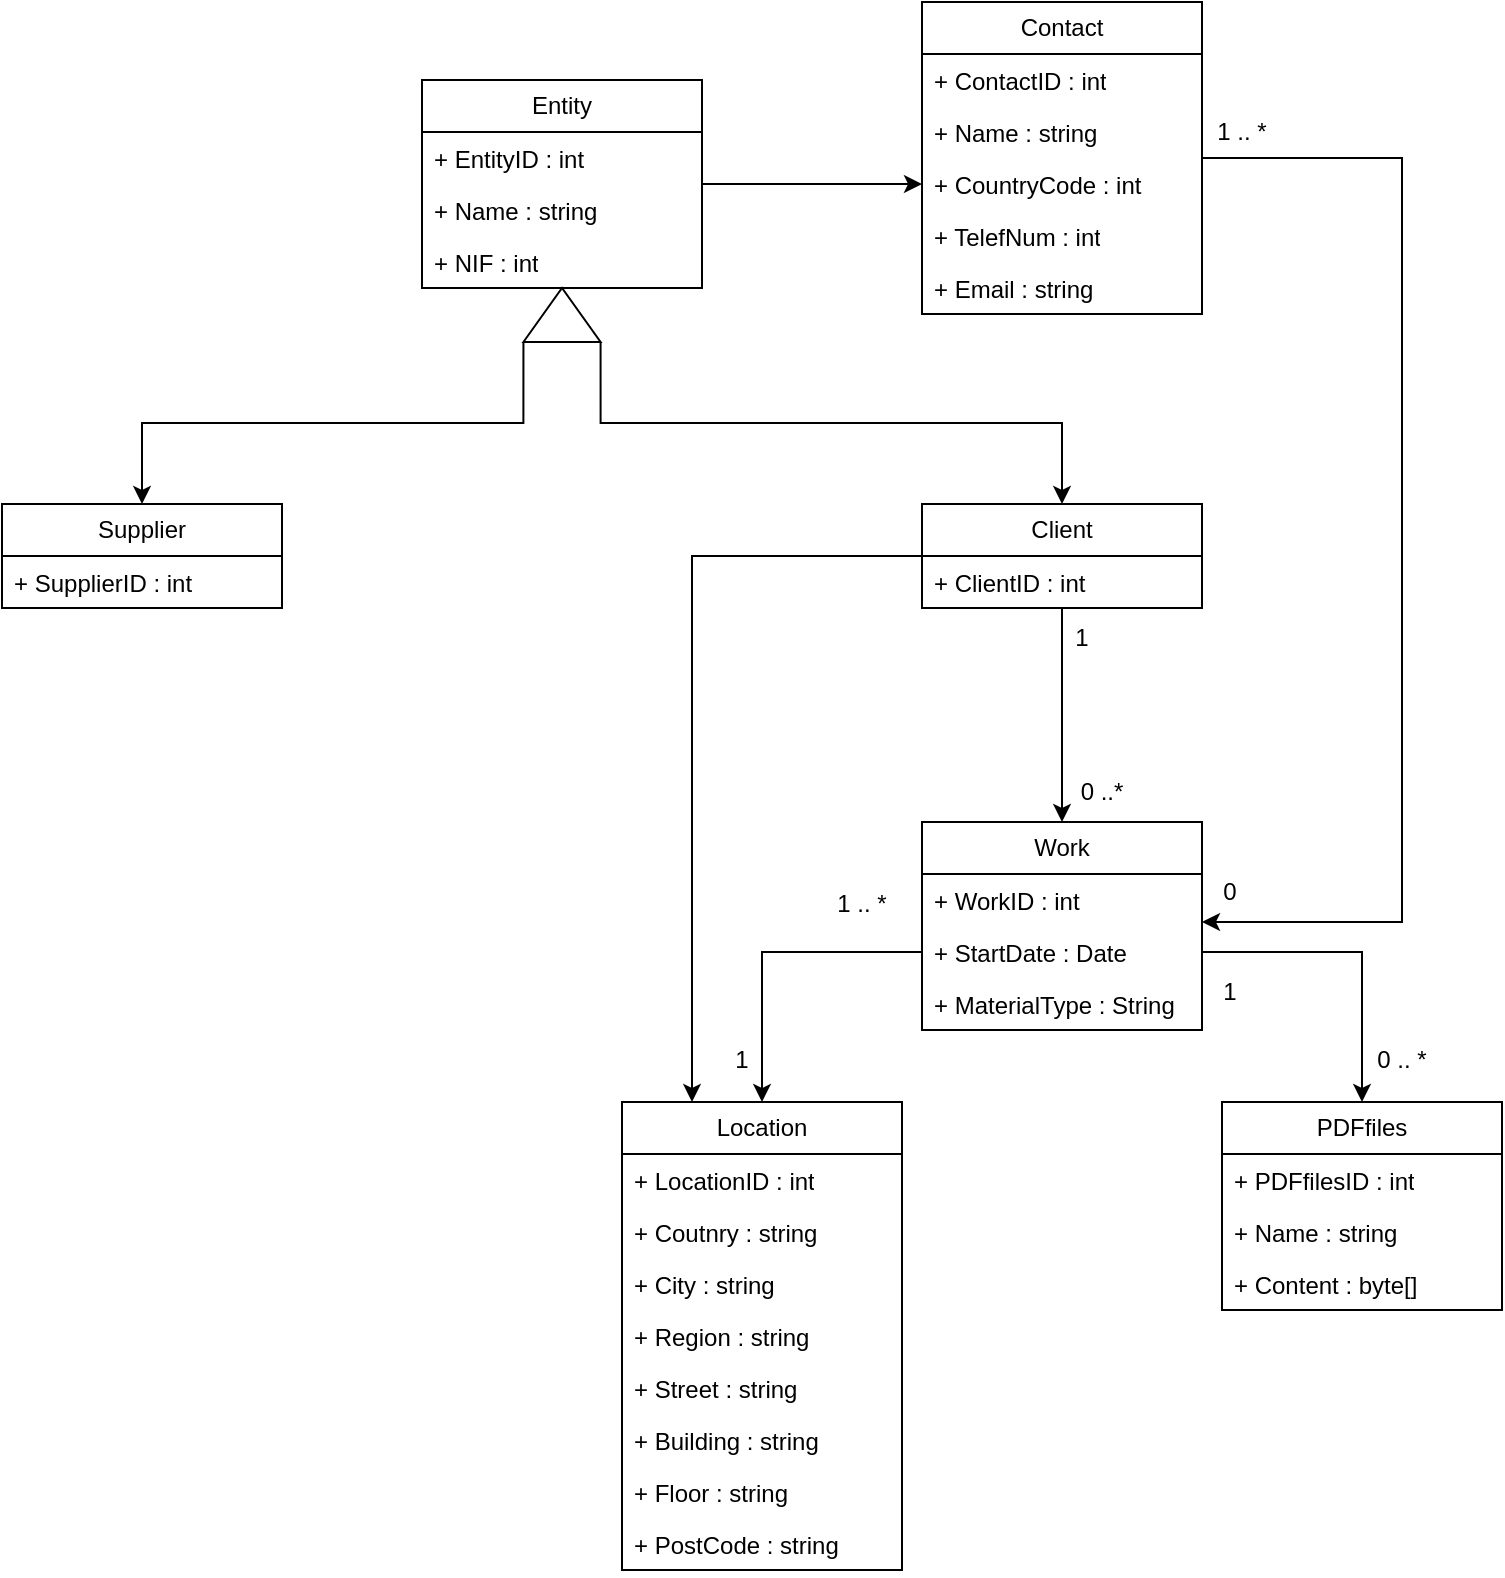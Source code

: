 <mxfile version="26.0.11">
  <diagram id="C5RBs43oDa-KdzZeNtuy" name="Page-1">
    <mxGraphModel dx="1444" dy="793" grid="1" gridSize="10" guides="1" tooltips="1" connect="1" arrows="1" fold="1" page="1" pageScale="1" pageWidth="1169" pageHeight="827" math="0" shadow="0">
      <root>
        <mxCell id="WIyWlLk6GJQsqaUBKTNV-0" />
        <mxCell id="WIyWlLk6GJQsqaUBKTNV-1" parent="WIyWlLk6GJQsqaUBKTNV-0" />
        <mxCell id="I29EygFxFEiByjkY5xdz-70" style="edgeStyle=orthogonalEdgeStyle;rounded=0;orthogonalLoop=1;jettySize=auto;html=1;" edge="1" parent="WIyWlLk6GJQsqaUBKTNV-1" source="I29EygFxFEiByjkY5xdz-0">
          <mxGeometry relative="1" as="geometry">
            <mxPoint x="880" y="480" as="targetPoint" />
            <Array as="points">
              <mxPoint x="980" y="98" />
              <mxPoint x="980" y="480" />
              <mxPoint x="880" y="480" />
            </Array>
          </mxGeometry>
        </mxCell>
        <mxCell id="I29EygFxFEiByjkY5xdz-0" value="Contact" style="swimlane;fontStyle=0;childLayout=stackLayout;horizontal=1;startSize=26;fillColor=none;horizontalStack=0;resizeParent=1;resizeParentMax=0;resizeLast=0;collapsible=1;marginBottom=0;whiteSpace=wrap;html=1;" vertex="1" parent="WIyWlLk6GJQsqaUBKTNV-1">
          <mxGeometry x="740" y="20" width="140" height="156" as="geometry" />
        </mxCell>
        <mxCell id="I29EygFxFEiByjkY5xdz-1" value="&lt;div&gt;+ ContactID : int&lt;/div&gt;&lt;div&gt;&lt;br&gt;&lt;/div&gt;" style="text;strokeColor=none;fillColor=none;align=left;verticalAlign=top;spacingLeft=4;spacingRight=4;overflow=hidden;rotatable=0;points=[[0,0.5],[1,0.5]];portConstraint=eastwest;whiteSpace=wrap;html=1;" vertex="1" parent="I29EygFxFEiByjkY5xdz-0">
          <mxGeometry y="26" width="140" height="26" as="geometry" />
        </mxCell>
        <mxCell id="I29EygFxFEiByjkY5xdz-2" value="+ Name : string" style="text;strokeColor=none;fillColor=none;align=left;verticalAlign=top;spacingLeft=4;spacingRight=4;overflow=hidden;rotatable=0;points=[[0,0.5],[1,0.5]];portConstraint=eastwest;whiteSpace=wrap;html=1;" vertex="1" parent="I29EygFxFEiByjkY5xdz-0">
          <mxGeometry y="52" width="140" height="26" as="geometry" />
        </mxCell>
        <mxCell id="I29EygFxFEiByjkY5xdz-4" value="+ CountryCode : int" style="text;strokeColor=none;fillColor=none;align=left;verticalAlign=top;spacingLeft=4;spacingRight=4;overflow=hidden;rotatable=0;points=[[0,0.5],[1,0.5]];portConstraint=eastwest;whiteSpace=wrap;html=1;" vertex="1" parent="I29EygFxFEiByjkY5xdz-0">
          <mxGeometry y="78" width="140" height="26" as="geometry" />
        </mxCell>
        <mxCell id="I29EygFxFEiByjkY5xdz-3" value="+ TelefNum : int" style="text;strokeColor=none;fillColor=none;align=left;verticalAlign=top;spacingLeft=4;spacingRight=4;overflow=hidden;rotatable=0;points=[[0,0.5],[1,0.5]];portConstraint=eastwest;whiteSpace=wrap;html=1;" vertex="1" parent="I29EygFxFEiByjkY5xdz-0">
          <mxGeometry y="104" width="140" height="26" as="geometry" />
        </mxCell>
        <mxCell id="I29EygFxFEiByjkY5xdz-5" value="+ Email : string" style="text;strokeColor=none;fillColor=none;align=left;verticalAlign=top;spacingLeft=4;spacingRight=4;overflow=hidden;rotatable=0;points=[[0,0.5],[1,0.5]];portConstraint=eastwest;whiteSpace=wrap;html=1;" vertex="1" parent="I29EygFxFEiByjkY5xdz-0">
          <mxGeometry y="130" width="140" height="26" as="geometry" />
        </mxCell>
        <mxCell id="I29EygFxFEiByjkY5xdz-6" value="Location" style="swimlane;fontStyle=0;childLayout=stackLayout;horizontal=1;startSize=26;fillColor=none;horizontalStack=0;resizeParent=1;resizeParentMax=0;resizeLast=0;collapsible=1;marginBottom=0;whiteSpace=wrap;html=1;" vertex="1" parent="WIyWlLk6GJQsqaUBKTNV-1">
          <mxGeometry x="590" y="570" width="140" height="234" as="geometry" />
        </mxCell>
        <mxCell id="I29EygFxFEiByjkY5xdz-7" value="&lt;div&gt;+ LocationID : int&lt;/div&gt;&lt;div&gt;&lt;br&gt;&lt;/div&gt;" style="text;strokeColor=none;fillColor=none;align=left;verticalAlign=top;spacingLeft=4;spacingRight=4;overflow=hidden;rotatable=0;points=[[0,0.5],[1,0.5]];portConstraint=eastwest;whiteSpace=wrap;html=1;" vertex="1" parent="I29EygFxFEiByjkY5xdz-6">
          <mxGeometry y="26" width="140" height="26" as="geometry" />
        </mxCell>
        <mxCell id="I29EygFxFEiByjkY5xdz-8" value="+ Coutnry : string" style="text;strokeColor=none;fillColor=none;align=left;verticalAlign=top;spacingLeft=4;spacingRight=4;overflow=hidden;rotatable=0;points=[[0,0.5],[1,0.5]];portConstraint=eastwest;whiteSpace=wrap;html=1;" vertex="1" parent="I29EygFxFEiByjkY5xdz-6">
          <mxGeometry y="52" width="140" height="26" as="geometry" />
        </mxCell>
        <mxCell id="I29EygFxFEiByjkY5xdz-9" value="+ City : string" style="text;strokeColor=none;fillColor=none;align=left;verticalAlign=top;spacingLeft=4;spacingRight=4;overflow=hidden;rotatable=0;points=[[0,0.5],[1,0.5]];portConstraint=eastwest;whiteSpace=wrap;html=1;" vertex="1" parent="I29EygFxFEiByjkY5xdz-6">
          <mxGeometry y="78" width="140" height="26" as="geometry" />
        </mxCell>
        <mxCell id="I29EygFxFEiByjkY5xdz-11" value="+ Region : string" style="text;strokeColor=none;fillColor=none;align=left;verticalAlign=top;spacingLeft=4;spacingRight=4;overflow=hidden;rotatable=0;points=[[0,0.5],[1,0.5]];portConstraint=eastwest;whiteSpace=wrap;html=1;" vertex="1" parent="I29EygFxFEiByjkY5xdz-6">
          <mxGeometry y="104" width="140" height="26" as="geometry" />
        </mxCell>
        <mxCell id="I29EygFxFEiByjkY5xdz-12" value="+ Street : string" style="text;strokeColor=none;fillColor=none;align=left;verticalAlign=top;spacingLeft=4;spacingRight=4;overflow=hidden;rotatable=0;points=[[0,0.5],[1,0.5]];portConstraint=eastwest;whiteSpace=wrap;html=1;" vertex="1" parent="I29EygFxFEiByjkY5xdz-6">
          <mxGeometry y="130" width="140" height="26" as="geometry" />
        </mxCell>
        <mxCell id="I29EygFxFEiByjkY5xdz-13" value="+ Building : string" style="text;strokeColor=none;fillColor=none;align=left;verticalAlign=top;spacingLeft=4;spacingRight=4;overflow=hidden;rotatable=0;points=[[0,0.5],[1,0.5]];portConstraint=eastwest;whiteSpace=wrap;html=1;" vertex="1" parent="I29EygFxFEiByjkY5xdz-6">
          <mxGeometry y="156" width="140" height="26" as="geometry" />
        </mxCell>
        <mxCell id="I29EygFxFEiByjkY5xdz-14" value="+ Floor : string" style="text;strokeColor=none;fillColor=none;align=left;verticalAlign=top;spacingLeft=4;spacingRight=4;overflow=hidden;rotatable=0;points=[[0,0.5],[1,0.5]];portConstraint=eastwest;whiteSpace=wrap;html=1;" vertex="1" parent="I29EygFxFEiByjkY5xdz-6">
          <mxGeometry y="182" width="140" height="26" as="geometry" />
        </mxCell>
        <mxCell id="I29EygFxFEiByjkY5xdz-10" value="+ PostCode : string" style="text;strokeColor=none;fillColor=none;align=left;verticalAlign=top;spacingLeft=4;spacingRight=4;overflow=hidden;rotatable=0;points=[[0,0.5],[1,0.5]];portConstraint=eastwest;whiteSpace=wrap;html=1;" vertex="1" parent="I29EygFxFEiByjkY5xdz-6">
          <mxGeometry y="208" width="140" height="26" as="geometry" />
        </mxCell>
        <mxCell id="I29EygFxFEiByjkY5xdz-15" value="PDFfiles" style="swimlane;fontStyle=0;childLayout=stackLayout;horizontal=1;startSize=26;fillColor=none;horizontalStack=0;resizeParent=1;resizeParentMax=0;resizeLast=0;collapsible=1;marginBottom=0;whiteSpace=wrap;html=1;" vertex="1" parent="WIyWlLk6GJQsqaUBKTNV-1">
          <mxGeometry x="890" y="570" width="140" height="104" as="geometry" />
        </mxCell>
        <mxCell id="I29EygFxFEiByjkY5xdz-16" value="+ PDFfilesID : int" style="text;strokeColor=none;fillColor=none;align=left;verticalAlign=top;spacingLeft=4;spacingRight=4;overflow=hidden;rotatable=0;points=[[0,0.5],[1,0.5]];portConstraint=eastwest;whiteSpace=wrap;html=1;" vertex="1" parent="I29EygFxFEiByjkY5xdz-15">
          <mxGeometry y="26" width="140" height="26" as="geometry" />
        </mxCell>
        <mxCell id="I29EygFxFEiByjkY5xdz-17" value="+ Name : string" style="text;strokeColor=none;fillColor=none;align=left;verticalAlign=top;spacingLeft=4;spacingRight=4;overflow=hidden;rotatable=0;points=[[0,0.5],[1,0.5]];portConstraint=eastwest;whiteSpace=wrap;html=1;" vertex="1" parent="I29EygFxFEiByjkY5xdz-15">
          <mxGeometry y="52" width="140" height="26" as="geometry" />
        </mxCell>
        <mxCell id="I29EygFxFEiByjkY5xdz-18" value="+ Content : byte[]" style="text;strokeColor=none;fillColor=none;align=left;verticalAlign=top;spacingLeft=4;spacingRight=4;overflow=hidden;rotatable=0;points=[[0,0.5],[1,0.5]];portConstraint=eastwest;whiteSpace=wrap;html=1;" vertex="1" parent="I29EygFxFEiByjkY5xdz-15">
          <mxGeometry y="78" width="140" height="26" as="geometry" />
        </mxCell>
        <mxCell id="I29EygFxFEiByjkY5xdz-19" value="Work" style="swimlane;fontStyle=0;childLayout=stackLayout;horizontal=1;startSize=26;fillColor=none;horizontalStack=0;resizeParent=1;resizeParentMax=0;resizeLast=0;collapsible=1;marginBottom=0;whiteSpace=wrap;html=1;" vertex="1" parent="WIyWlLk6GJQsqaUBKTNV-1">
          <mxGeometry x="740" y="430" width="140" height="104" as="geometry" />
        </mxCell>
        <mxCell id="I29EygFxFEiByjkY5xdz-20" value="&lt;div&gt;+ WorkID : int&lt;/div&gt;&lt;div&gt;&lt;br&gt;&lt;/div&gt;" style="text;strokeColor=none;fillColor=none;align=left;verticalAlign=top;spacingLeft=4;spacingRight=4;overflow=hidden;rotatable=0;points=[[0,0.5],[1,0.5]];portConstraint=eastwest;whiteSpace=wrap;html=1;" vertex="1" parent="I29EygFxFEiByjkY5xdz-19">
          <mxGeometry y="26" width="140" height="26" as="geometry" />
        </mxCell>
        <mxCell id="I29EygFxFEiByjkY5xdz-21" value="+ StartDate : Date" style="text;strokeColor=none;fillColor=none;align=left;verticalAlign=top;spacingLeft=4;spacingRight=4;overflow=hidden;rotatable=0;points=[[0,0.5],[1,0.5]];portConstraint=eastwest;whiteSpace=wrap;html=1;" vertex="1" parent="I29EygFxFEiByjkY5xdz-19">
          <mxGeometry y="52" width="140" height="26" as="geometry" />
        </mxCell>
        <mxCell id="I29EygFxFEiByjkY5xdz-22" value="+ MaterialType : String" style="text;strokeColor=none;fillColor=none;align=left;verticalAlign=top;spacingLeft=4;spacingRight=4;overflow=hidden;rotatable=0;points=[[0,0.5],[1,0.5]];portConstraint=eastwest;whiteSpace=wrap;html=1;" vertex="1" parent="I29EygFxFEiByjkY5xdz-19">
          <mxGeometry y="78" width="140" height="26" as="geometry" />
        </mxCell>
        <mxCell id="I29EygFxFEiByjkY5xdz-26" style="edgeStyle=orthogonalEdgeStyle;rounded=0;orthogonalLoop=1;jettySize=auto;html=1;exitX=0;exitY=0.5;exitDx=0;exitDy=0;entryX=0.5;entryY=0;entryDx=0;entryDy=0;" edge="1" parent="WIyWlLk6GJQsqaUBKTNV-1" source="I29EygFxFEiByjkY5xdz-21" target="I29EygFxFEiByjkY5xdz-6">
          <mxGeometry relative="1" as="geometry" />
        </mxCell>
        <mxCell id="I29EygFxFEiByjkY5xdz-27" style="edgeStyle=orthogonalEdgeStyle;rounded=0;orthogonalLoop=1;jettySize=auto;html=1;exitX=1;exitY=0.5;exitDx=0;exitDy=0;entryX=0.5;entryY=0;entryDx=0;entryDy=0;" edge="1" parent="WIyWlLk6GJQsqaUBKTNV-1" source="I29EygFxFEiByjkY5xdz-21" target="I29EygFxFEiByjkY5xdz-15">
          <mxGeometry relative="1" as="geometry" />
        </mxCell>
        <mxCell id="I29EygFxFEiByjkY5xdz-29" value="1" style="text;strokeColor=none;align=center;fillColor=none;html=1;verticalAlign=middle;whiteSpace=wrap;rounded=0;" vertex="1" parent="WIyWlLk6GJQsqaUBKTNV-1">
          <mxGeometry x="620" y="534" width="60" height="30" as="geometry" />
        </mxCell>
        <mxCell id="I29EygFxFEiByjkY5xdz-30" value="1 .. *" style="text;strokeColor=none;align=center;fillColor=none;html=1;verticalAlign=middle;whiteSpace=wrap;rounded=0;" vertex="1" parent="WIyWlLk6GJQsqaUBKTNV-1">
          <mxGeometry x="680" y="456" width="60" height="30" as="geometry" />
        </mxCell>
        <mxCell id="I29EygFxFEiByjkY5xdz-31" value="0 .. *" style="text;strokeColor=none;align=center;fillColor=none;html=1;verticalAlign=middle;whiteSpace=wrap;rounded=0;" vertex="1" parent="WIyWlLk6GJQsqaUBKTNV-1">
          <mxGeometry x="950" y="534" width="60" height="30" as="geometry" />
        </mxCell>
        <mxCell id="I29EygFxFEiByjkY5xdz-32" value="1" style="text;strokeColor=none;align=center;fillColor=none;html=1;verticalAlign=middle;whiteSpace=wrap;rounded=0;" vertex="1" parent="WIyWlLk6GJQsqaUBKTNV-1">
          <mxGeometry x="864" y="500" width="60" height="30" as="geometry" />
        </mxCell>
        <mxCell id="I29EygFxFEiByjkY5xdz-47" style="edgeStyle=orthogonalEdgeStyle;rounded=0;orthogonalLoop=1;jettySize=auto;html=1;entryX=0.5;entryY=0;entryDx=0;entryDy=0;" edge="1" parent="WIyWlLk6GJQsqaUBKTNV-1" source="I29EygFxFEiByjkY5xdz-33" target="I29EygFxFEiByjkY5xdz-19">
          <mxGeometry relative="1" as="geometry" />
        </mxCell>
        <mxCell id="I29EygFxFEiByjkY5xdz-67" style="edgeStyle=orthogonalEdgeStyle;rounded=0;orthogonalLoop=1;jettySize=auto;html=1;entryX=0.25;entryY=0;entryDx=0;entryDy=0;" edge="1" parent="WIyWlLk6GJQsqaUBKTNV-1" source="I29EygFxFEiByjkY5xdz-33" target="I29EygFxFEiByjkY5xdz-6">
          <mxGeometry relative="1" as="geometry" />
        </mxCell>
        <mxCell id="I29EygFxFEiByjkY5xdz-33" value="Client" style="swimlane;fontStyle=0;childLayout=stackLayout;horizontal=1;startSize=26;fillColor=none;horizontalStack=0;resizeParent=1;resizeParentMax=0;resizeLast=0;collapsible=1;marginBottom=0;whiteSpace=wrap;html=1;" vertex="1" parent="WIyWlLk6GJQsqaUBKTNV-1">
          <mxGeometry x="740" y="271" width="140" height="52" as="geometry" />
        </mxCell>
        <mxCell id="I29EygFxFEiByjkY5xdz-34" value="+ ClientID : int" style="text;strokeColor=none;fillColor=none;align=left;verticalAlign=top;spacingLeft=4;spacingRight=4;overflow=hidden;rotatable=0;points=[[0,0.5],[1,0.5]];portConstraint=eastwest;whiteSpace=wrap;html=1;" vertex="1" parent="I29EygFxFEiByjkY5xdz-33">
          <mxGeometry y="26" width="140" height="26" as="geometry" />
        </mxCell>
        <mxCell id="I29EygFxFEiByjkY5xdz-50" value="1" style="text;strokeColor=none;align=center;fillColor=none;html=1;verticalAlign=middle;whiteSpace=wrap;rounded=0;" vertex="1" parent="WIyWlLk6GJQsqaUBKTNV-1">
          <mxGeometry x="790" y="323" width="60" height="30" as="geometry" />
        </mxCell>
        <mxCell id="I29EygFxFEiByjkY5xdz-51" value="0 ..*" style="text;strokeColor=none;align=center;fillColor=none;html=1;verticalAlign=middle;whiteSpace=wrap;rounded=0;" vertex="1" parent="WIyWlLk6GJQsqaUBKTNV-1">
          <mxGeometry x="800" y="400" width="60" height="30" as="geometry" />
        </mxCell>
        <mxCell id="I29EygFxFEiByjkY5xdz-54" value="0" style="text;strokeColor=none;align=center;fillColor=none;html=1;verticalAlign=middle;whiteSpace=wrap;rounded=0;" vertex="1" parent="WIyWlLk6GJQsqaUBKTNV-1">
          <mxGeometry x="864" y="450" width="60" height="30" as="geometry" />
        </mxCell>
        <mxCell id="I29EygFxFEiByjkY5xdz-56" value="Supplier" style="swimlane;fontStyle=0;childLayout=stackLayout;horizontal=1;startSize=26;fillColor=none;horizontalStack=0;resizeParent=1;resizeParentMax=0;resizeLast=0;collapsible=1;marginBottom=0;whiteSpace=wrap;html=1;" vertex="1" parent="WIyWlLk6GJQsqaUBKTNV-1">
          <mxGeometry x="280" y="271" width="140" height="52" as="geometry" />
        </mxCell>
        <mxCell id="I29EygFxFEiByjkY5xdz-57" value="+ SupplierID : int" style="text;strokeColor=none;fillColor=none;align=left;verticalAlign=top;spacingLeft=4;spacingRight=4;overflow=hidden;rotatable=0;points=[[0,0.5],[1,0.5]];portConstraint=eastwest;whiteSpace=wrap;html=1;" vertex="1" parent="I29EygFxFEiByjkY5xdz-56">
          <mxGeometry y="26" width="140" height="26" as="geometry" />
        </mxCell>
        <mxCell id="I29EygFxFEiByjkY5xdz-68" style="edgeStyle=orthogonalEdgeStyle;rounded=0;orthogonalLoop=1;jettySize=auto;html=1;entryX=0;entryY=0.5;entryDx=0;entryDy=0;" edge="1" parent="WIyWlLk6GJQsqaUBKTNV-1" source="I29EygFxFEiByjkY5xdz-61" target="I29EygFxFEiByjkY5xdz-4">
          <mxGeometry relative="1" as="geometry" />
        </mxCell>
        <mxCell id="I29EygFxFEiByjkY5xdz-61" value="Entity" style="swimlane;fontStyle=0;childLayout=stackLayout;horizontal=1;startSize=26;fillColor=none;horizontalStack=0;resizeParent=1;resizeParentMax=0;resizeLast=0;collapsible=1;marginBottom=0;whiteSpace=wrap;html=1;" vertex="1" parent="WIyWlLk6GJQsqaUBKTNV-1">
          <mxGeometry x="490" y="59" width="140" height="104" as="geometry" />
        </mxCell>
        <mxCell id="I29EygFxFEiByjkY5xdz-62" value="+ EntityID : int" style="text;strokeColor=none;fillColor=none;align=left;verticalAlign=top;spacingLeft=4;spacingRight=4;overflow=hidden;rotatable=0;points=[[0,0.5],[1,0.5]];portConstraint=eastwest;whiteSpace=wrap;html=1;" vertex="1" parent="I29EygFxFEiByjkY5xdz-61">
          <mxGeometry y="26" width="140" height="26" as="geometry" />
        </mxCell>
        <mxCell id="I29EygFxFEiByjkY5xdz-65" value="+ Name : string" style="text;strokeColor=none;fillColor=none;align=left;verticalAlign=top;spacingLeft=4;spacingRight=4;overflow=hidden;rotatable=0;points=[[0,0.5],[1,0.5]];portConstraint=eastwest;whiteSpace=wrap;html=1;" vertex="1" parent="I29EygFxFEiByjkY5xdz-61">
          <mxGeometry y="52" width="140" height="26" as="geometry" />
        </mxCell>
        <mxCell id="I29EygFxFEiByjkY5xdz-64" value="+ NIF : int" style="text;strokeColor=none;fillColor=none;align=left;verticalAlign=top;spacingLeft=4;spacingRight=4;overflow=hidden;rotatable=0;points=[[0,0.5],[1,0.5]];portConstraint=eastwest;whiteSpace=wrap;html=1;" vertex="1" parent="I29EygFxFEiByjkY5xdz-61">
          <mxGeometry y="78" width="140" height="26" as="geometry" />
        </mxCell>
        <mxCell id="I29EygFxFEiByjkY5xdz-71" value="1 .. *" style="text;strokeColor=none;align=center;fillColor=none;html=1;verticalAlign=middle;whiteSpace=wrap;rounded=0;" vertex="1" parent="WIyWlLk6GJQsqaUBKTNV-1">
          <mxGeometry x="870" y="70" width="60" height="30" as="geometry" />
        </mxCell>
        <mxCell id="I29EygFxFEiByjkY5xdz-74" style="edgeStyle=orthogonalEdgeStyle;rounded=0;orthogonalLoop=1;jettySize=auto;html=1;exitX=1;exitY=1;exitDx=0;exitDy=0;exitPerimeter=0;entryX=0.5;entryY=0;entryDx=0;entryDy=0;" edge="1" parent="WIyWlLk6GJQsqaUBKTNV-1" source="I29EygFxFEiByjkY5xdz-73" target="I29EygFxFEiByjkY5xdz-33">
          <mxGeometry relative="1" as="geometry" />
        </mxCell>
        <mxCell id="I29EygFxFEiByjkY5xdz-75" style="edgeStyle=orthogonalEdgeStyle;rounded=0;orthogonalLoop=1;jettySize=auto;html=1;exitX=0;exitY=1;exitDx=0;exitDy=0;exitPerimeter=0;entryX=0.5;entryY=0;entryDx=0;entryDy=0;" edge="1" parent="WIyWlLk6GJQsqaUBKTNV-1" source="I29EygFxFEiByjkY5xdz-73" target="I29EygFxFEiByjkY5xdz-56">
          <mxGeometry relative="1" as="geometry" />
        </mxCell>
        <mxCell id="I29EygFxFEiByjkY5xdz-73" value="" style="verticalLabelPosition=bottom;verticalAlign=top;html=1;shape=mxgraph.basic.acute_triangle;dx=0.5;" vertex="1" parent="WIyWlLk6GJQsqaUBKTNV-1">
          <mxGeometry x="540.72" y="163" width="38.57" height="27" as="geometry" />
        </mxCell>
      </root>
    </mxGraphModel>
  </diagram>
</mxfile>

